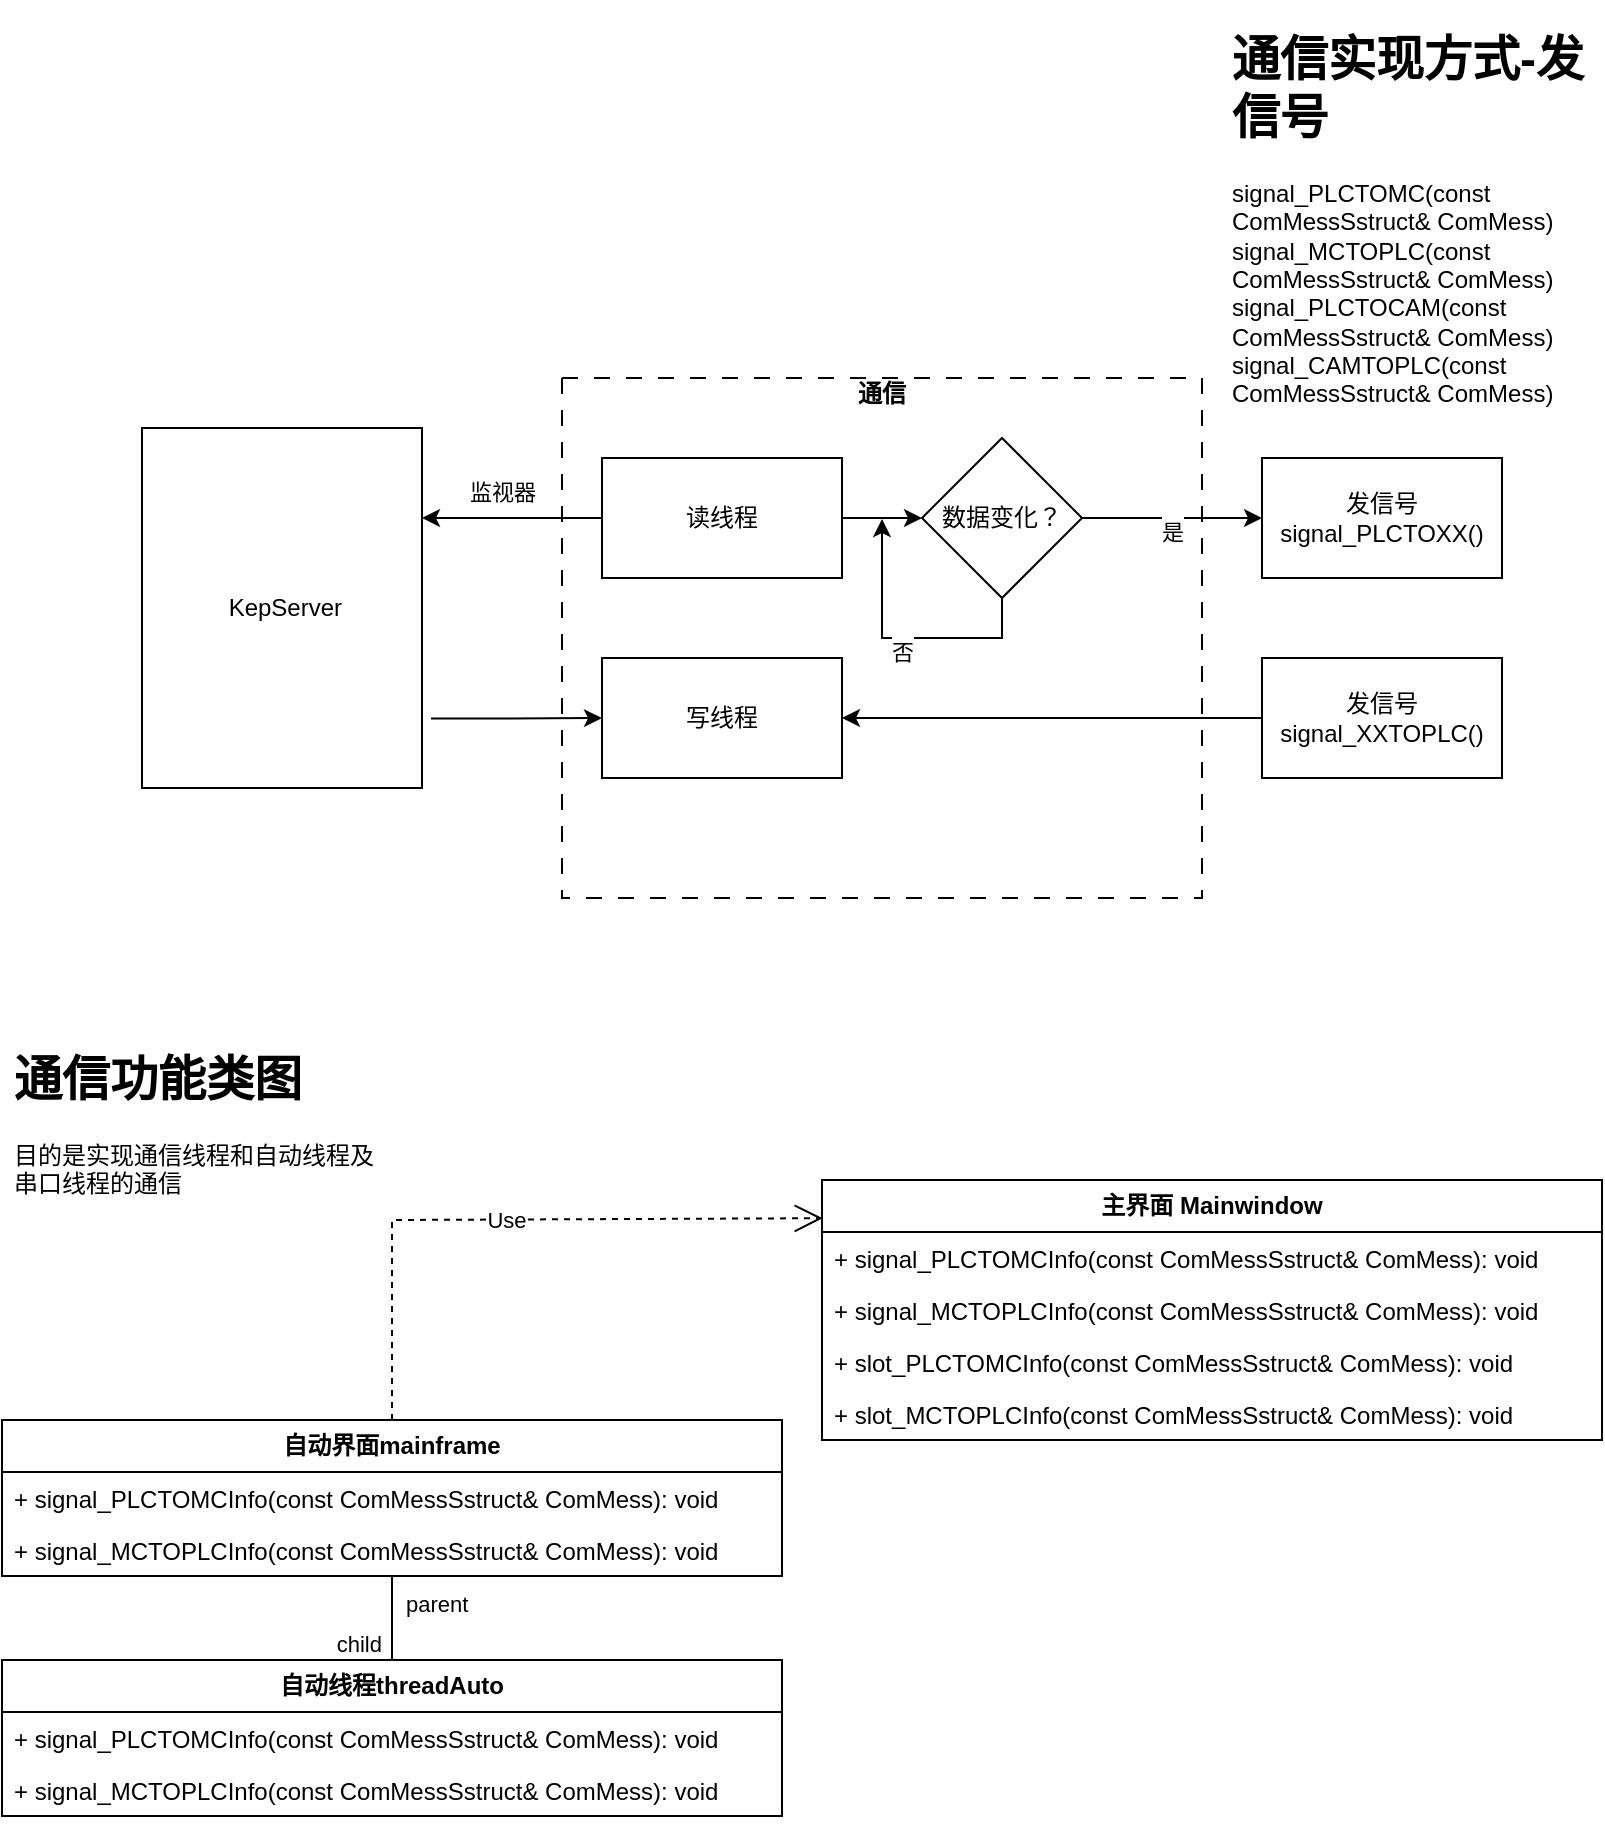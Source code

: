 <mxfile version="21.3.3" type="github">
  <diagram id="C5RBs43oDa-KdzZeNtuy" name="Page-1">
    <mxGraphModel dx="1185" dy="610" grid="1" gridSize="10" guides="1" tooltips="1" connect="1" arrows="1" fold="1" page="1" pageScale="1" pageWidth="827" pageHeight="1169" math="0" shadow="0">
      <root>
        <mxCell id="WIyWlLk6GJQsqaUBKTNV-0" />
        <mxCell id="WIyWlLk6GJQsqaUBKTNV-1" parent="WIyWlLk6GJQsqaUBKTNV-0" />
        <mxCell id="Spr3aAGcyYihUhXn4Ipr-10" style="edgeStyle=orthogonalEdgeStyle;rounded=0;orthogonalLoop=1;jettySize=auto;html=1;entryX=0;entryY=0.5;entryDx=0;entryDy=0;exitX=1.032;exitY=0.807;exitDx=0;exitDy=0;exitPerimeter=0;" edge="1" parent="WIyWlLk6GJQsqaUBKTNV-1" source="Spr3aAGcyYihUhXn4Ipr-4" target="Spr3aAGcyYihUhXn4Ipr-8">
          <mxGeometry relative="1" as="geometry" />
        </mxCell>
        <mxCell id="Spr3aAGcyYihUhXn4Ipr-4" value="&lt;span style=&quot;white-space: pre;&quot;&gt;	&lt;/span&gt;KepServer" style="rounded=0;whiteSpace=wrap;html=1;points=[[0,0,0,0,0],[0,0.25,0,0,0],[0,0.5,0,0,0],[0,0.75,0,0,0],[0,1,0,0,0],[0.25,0,0,0,0],[0.25,1,0,0,0],[0.5,0,0,0,0],[0.5,1,0,0,0],[0.75,0,0,0,0],[0.75,1,0,0,0],[1,0,0,0,0],[1,0.25,0,0,0],[1,0.5,0,0,0],[1,0.75,0,0,0],[1,1,0,0,0]];" vertex="1" parent="WIyWlLk6GJQsqaUBKTNV-1">
          <mxGeometry x="84" y="214" width="140" height="180" as="geometry" />
        </mxCell>
        <mxCell id="Spr3aAGcyYihUhXn4Ipr-6" value="&#xa;通信" style="swimlane;startSize=0;dashed=1;dashPattern=8 8;" vertex="1" parent="WIyWlLk6GJQsqaUBKTNV-1">
          <mxGeometry x="294" y="189" width="320" height="260" as="geometry">
            <mxRectangle x="300" y="530" width="60" height="40" as="alternateBounds" />
          </mxGeometry>
        </mxCell>
        <mxCell id="Spr3aAGcyYihUhXn4Ipr-13" value="" style="edgeStyle=orthogonalEdgeStyle;rounded=0;orthogonalLoop=1;jettySize=auto;html=1;" edge="1" parent="Spr3aAGcyYihUhXn4Ipr-6" source="Spr3aAGcyYihUhXn4Ipr-7" target="Spr3aAGcyYihUhXn4Ipr-12">
          <mxGeometry relative="1" as="geometry" />
        </mxCell>
        <mxCell id="Spr3aAGcyYihUhXn4Ipr-7" value="读线程" style="rounded=0;whiteSpace=wrap;html=1;" vertex="1" parent="Spr3aAGcyYihUhXn4Ipr-6">
          <mxGeometry x="20" y="40" width="120" height="60" as="geometry" />
        </mxCell>
        <mxCell id="Spr3aAGcyYihUhXn4Ipr-8" value="写线程" style="rounded=0;whiteSpace=wrap;html=1;" vertex="1" parent="Spr3aAGcyYihUhXn4Ipr-6">
          <mxGeometry x="20" y="140" width="120" height="60" as="geometry" />
        </mxCell>
        <mxCell id="Spr3aAGcyYihUhXn4Ipr-18" value="&lt;br&gt;否" style="edgeStyle=orthogonalEdgeStyle;rounded=0;orthogonalLoop=1;jettySize=auto;html=1;exitX=0.5;exitY=1;exitDx=0;exitDy=0;" edge="1" parent="Spr3aAGcyYihUhXn4Ipr-6" source="Spr3aAGcyYihUhXn4Ipr-12">
          <mxGeometry relative="1" as="geometry">
            <mxPoint x="160" y="70" as="targetPoint" />
          </mxGeometry>
        </mxCell>
        <mxCell id="Spr3aAGcyYihUhXn4Ipr-12" value="数据变化？" style="rhombus;whiteSpace=wrap;html=1;rounded=0;" vertex="1" parent="Spr3aAGcyYihUhXn4Ipr-6">
          <mxGeometry x="180" y="30" width="80" height="80" as="geometry" />
        </mxCell>
        <mxCell id="Spr3aAGcyYihUhXn4Ipr-9" value="&lt;br&gt;监视器" style="edgeStyle=orthogonalEdgeStyle;rounded=0;orthogonalLoop=1;jettySize=auto;html=1;entryX=1;entryY=0.25;entryDx=0;entryDy=0;entryPerimeter=0;" edge="1" parent="WIyWlLk6GJQsqaUBKTNV-1" source="Spr3aAGcyYihUhXn4Ipr-7" target="Spr3aAGcyYihUhXn4Ipr-4">
          <mxGeometry x="0.111" y="-20" relative="1" as="geometry">
            <mxPoint as="offset" />
          </mxGeometry>
        </mxCell>
        <mxCell id="Spr3aAGcyYihUhXn4Ipr-16" value="发信号signal_PLCTOXX()" style="whiteSpace=wrap;html=1;rounded=0;" vertex="1" parent="WIyWlLk6GJQsqaUBKTNV-1">
          <mxGeometry x="644" y="229" width="120" height="60" as="geometry" />
        </mxCell>
        <mxCell id="Spr3aAGcyYihUhXn4Ipr-19" value="&lt;br&gt;是" style="edgeStyle=orthogonalEdgeStyle;rounded=0;orthogonalLoop=1;jettySize=auto;html=1;entryX=0;entryY=0.5;entryDx=0;entryDy=0;" edge="1" parent="WIyWlLk6GJQsqaUBKTNV-1" source="Spr3aAGcyYihUhXn4Ipr-12" target="Spr3aAGcyYihUhXn4Ipr-16">
          <mxGeometry relative="1" as="geometry">
            <mxPoint x="654" y="259" as="targetPoint" />
          </mxGeometry>
        </mxCell>
        <mxCell id="Spr3aAGcyYihUhXn4Ipr-21" style="edgeStyle=orthogonalEdgeStyle;rounded=0;orthogonalLoop=1;jettySize=auto;html=1;entryX=1;entryY=0.5;entryDx=0;entryDy=0;" edge="1" parent="WIyWlLk6GJQsqaUBKTNV-1" source="Spr3aAGcyYihUhXn4Ipr-20" target="Spr3aAGcyYihUhXn4Ipr-8">
          <mxGeometry relative="1" as="geometry" />
        </mxCell>
        <mxCell id="Spr3aAGcyYihUhXn4Ipr-20" value="发信号signal_XXTOPLC()" style="rounded=0;whiteSpace=wrap;html=1;" vertex="1" parent="WIyWlLk6GJQsqaUBKTNV-1">
          <mxGeometry x="644" y="329" width="120" height="60" as="geometry" />
        </mxCell>
        <mxCell id="Spr3aAGcyYihUhXn4Ipr-22" value="&lt;h1&gt;通信实现方式-发信号&lt;/h1&gt;&lt;div&gt;signal_PLCTOMC(const ComMessSstruct&amp;amp; ComMess)&lt;/div&gt;&lt;div&gt;signal_MCTOPLC(const ComMessSstruct&amp;amp; ComMess)&lt;/div&gt;&lt;div&gt;&lt;div style=&quot;border-color: var(--border-color);&quot;&gt;signal_PLCTOCAM(const ComMessSstruct&amp;amp; ComMess)&lt;/div&gt;&lt;div style=&quot;border-color: var(--border-color);&quot;&gt;signal_CAMTOPLC(const ComMessSstruct&amp;amp; ComMess)&lt;/div&gt;&lt;/div&gt;" style="text;html=1;strokeColor=none;fillColor=none;spacing=5;spacingTop=-20;whiteSpace=wrap;overflow=hidden;rounded=0;" vertex="1" parent="WIyWlLk6GJQsqaUBKTNV-1">
          <mxGeometry x="624" y="10" width="190" height="204" as="geometry" />
        </mxCell>
        <mxCell id="Spr3aAGcyYihUhXn4Ipr-23" value="&lt;b&gt;主界面 Mainwindow&lt;/b&gt;" style="swimlane;fontStyle=0;childLayout=stackLayout;horizontal=1;startSize=26;fillColor=none;horizontalStack=0;resizeParent=1;resizeParentMax=0;resizeLast=0;collapsible=1;marginBottom=0;whiteSpace=wrap;html=1;" vertex="1" parent="WIyWlLk6GJQsqaUBKTNV-1">
          <mxGeometry x="424" y="590" width="390" height="130" as="geometry" />
        </mxCell>
        <mxCell id="Spr3aAGcyYihUhXn4Ipr-24" value="+ signal_PLCTOMCInfo(const ComMessSstruct&amp;amp; ComMess): void" style="text;strokeColor=none;fillColor=none;align=left;verticalAlign=top;spacingLeft=4;spacingRight=4;overflow=hidden;rotatable=0;points=[[0,0.5],[1,0.5]];portConstraint=eastwest;whiteSpace=wrap;html=1;" vertex="1" parent="Spr3aAGcyYihUhXn4Ipr-23">
          <mxGeometry y="26" width="390" height="26" as="geometry" />
        </mxCell>
        <mxCell id="Spr3aAGcyYihUhXn4Ipr-25" value="+ signal_MCTOPLCInfo(const ComMessSstruct&amp;amp; ComMess): void" style="text;strokeColor=none;fillColor=none;align=left;verticalAlign=top;spacingLeft=4;spacingRight=4;overflow=hidden;rotatable=0;points=[[0,0.5],[1,0.5]];portConstraint=eastwest;whiteSpace=wrap;html=1;" vertex="1" parent="Spr3aAGcyYihUhXn4Ipr-23">
          <mxGeometry y="52" width="390" height="26" as="geometry" />
        </mxCell>
        <mxCell id="Spr3aAGcyYihUhXn4Ipr-30" value="+ slot_PLCTOMCInfo(const ComMessSstruct&amp;amp; ComMess): void" style="text;strokeColor=none;fillColor=none;align=left;verticalAlign=top;spacingLeft=4;spacingRight=4;overflow=hidden;rotatable=0;points=[[0,0.5],[1,0.5]];portConstraint=eastwest;whiteSpace=wrap;html=1;" vertex="1" parent="Spr3aAGcyYihUhXn4Ipr-23">
          <mxGeometry y="78" width="390" height="26" as="geometry" />
        </mxCell>
        <mxCell id="Spr3aAGcyYihUhXn4Ipr-31" value="+ slot_MCTOPLCInfo(const ComMessSstruct&amp;amp; ComMess): void" style="text;strokeColor=none;fillColor=none;align=left;verticalAlign=top;spacingLeft=4;spacingRight=4;overflow=hidden;rotatable=0;points=[[0,0.5],[1,0.5]];portConstraint=eastwest;whiteSpace=wrap;html=1;" vertex="1" parent="Spr3aAGcyYihUhXn4Ipr-23">
          <mxGeometry y="104" width="390" height="26" as="geometry" />
        </mxCell>
        <mxCell id="Spr3aAGcyYihUhXn4Ipr-27" value="&lt;b&gt;自动界面mainframe&lt;/b&gt;" style="swimlane;fontStyle=0;childLayout=stackLayout;horizontal=1;startSize=26;fillColor=none;horizontalStack=0;resizeParent=1;resizeParentMax=0;resizeLast=0;collapsible=1;marginBottom=0;whiteSpace=wrap;html=1;" vertex="1" parent="WIyWlLk6GJQsqaUBKTNV-1">
          <mxGeometry x="14" y="710" width="390" height="78" as="geometry" />
        </mxCell>
        <mxCell id="Spr3aAGcyYihUhXn4Ipr-28" value="+ signal_PLCTOMCInfo(const ComMessSstruct&amp;amp; ComMess): void" style="text;strokeColor=none;fillColor=none;align=left;verticalAlign=top;spacingLeft=4;spacingRight=4;overflow=hidden;rotatable=0;points=[[0,0.5],[1,0.5]];portConstraint=eastwest;whiteSpace=wrap;html=1;" vertex="1" parent="Spr3aAGcyYihUhXn4Ipr-27">
          <mxGeometry y="26" width="390" height="26" as="geometry" />
        </mxCell>
        <mxCell id="Spr3aAGcyYihUhXn4Ipr-29" value="+ signal_MCTOPLCInfo(const ComMessSstruct&amp;amp; ComMess): void" style="text;strokeColor=none;fillColor=none;align=left;verticalAlign=top;spacingLeft=4;spacingRight=4;overflow=hidden;rotatable=0;points=[[0,0.5],[1,0.5]];portConstraint=eastwest;whiteSpace=wrap;html=1;" vertex="1" parent="Spr3aAGcyYihUhXn4Ipr-27">
          <mxGeometry y="52" width="390" height="26" as="geometry" />
        </mxCell>
        <mxCell id="Spr3aAGcyYihUhXn4Ipr-33" value="Use" style="endArrow=open;endSize=12;dashed=1;html=1;rounded=0;entryX=0.001;entryY=0.147;entryDx=0;entryDy=0;entryPerimeter=0;" edge="1" parent="WIyWlLk6GJQsqaUBKTNV-1" source="Spr3aAGcyYihUhXn4Ipr-27" target="Spr3aAGcyYihUhXn4Ipr-23">
          <mxGeometry width="160" relative="1" as="geometry">
            <mxPoint x="502" y="786" as="sourcePoint" />
            <mxPoint x="404" y="570" as="targetPoint" />
            <Array as="points">
              <mxPoint x="209" y="610" />
            </Array>
          </mxGeometry>
        </mxCell>
        <mxCell id="Spr3aAGcyYihUhXn4Ipr-34" value="&lt;b&gt;自动线程threadAuto&lt;/b&gt;" style="swimlane;fontStyle=0;childLayout=stackLayout;horizontal=1;startSize=26;fillColor=none;horizontalStack=0;resizeParent=1;resizeParentMax=0;resizeLast=0;collapsible=1;marginBottom=0;whiteSpace=wrap;html=1;" vertex="1" parent="WIyWlLk6GJQsqaUBKTNV-1">
          <mxGeometry x="14" y="830" width="390" height="78" as="geometry" />
        </mxCell>
        <mxCell id="Spr3aAGcyYihUhXn4Ipr-35" value="+ signal_PLCTOMCInfo(const ComMessSstruct&amp;amp; ComMess): void" style="text;strokeColor=none;fillColor=none;align=left;verticalAlign=top;spacingLeft=4;spacingRight=4;overflow=hidden;rotatable=0;points=[[0,0.5],[1,0.5]];portConstraint=eastwest;whiteSpace=wrap;html=1;" vertex="1" parent="Spr3aAGcyYihUhXn4Ipr-34">
          <mxGeometry y="26" width="390" height="26" as="geometry" />
        </mxCell>
        <mxCell id="Spr3aAGcyYihUhXn4Ipr-36" value="+ signal_MCTOPLCInfo(const ComMessSstruct&amp;amp; ComMess): void" style="text;strokeColor=none;fillColor=none;align=left;verticalAlign=top;spacingLeft=4;spacingRight=4;overflow=hidden;rotatable=0;points=[[0,0.5],[1,0.5]];portConstraint=eastwest;whiteSpace=wrap;html=1;" vertex="1" parent="Spr3aAGcyYihUhXn4Ipr-34">
          <mxGeometry y="52" width="390" height="26" as="geometry" />
        </mxCell>
        <mxCell id="Spr3aAGcyYihUhXn4Ipr-37" value="" style="endArrow=none;html=1;edgeStyle=orthogonalEdgeStyle;rounded=0;" edge="1" parent="WIyWlLk6GJQsqaUBKTNV-1" source="Spr3aAGcyYihUhXn4Ipr-27" target="Spr3aAGcyYihUhXn4Ipr-34">
          <mxGeometry relative="1" as="geometry">
            <mxPoint x="294" y="700" as="sourcePoint" />
            <mxPoint x="454" y="700" as="targetPoint" />
          </mxGeometry>
        </mxCell>
        <mxCell id="Spr3aAGcyYihUhXn4Ipr-38" value="parent" style="edgeLabel;resizable=0;html=1;align=left;verticalAlign=bottom;" connectable="0" vertex="1" parent="Spr3aAGcyYihUhXn4Ipr-37">
          <mxGeometry x="-1" relative="1" as="geometry">
            <mxPoint x="5" y="22" as="offset" />
          </mxGeometry>
        </mxCell>
        <mxCell id="Spr3aAGcyYihUhXn4Ipr-39" value="child" style="edgeLabel;resizable=0;html=1;align=right;verticalAlign=bottom;" connectable="0" vertex="1" parent="Spr3aAGcyYihUhXn4Ipr-37">
          <mxGeometry x="1" relative="1" as="geometry">
            <mxPoint x="-5" as="offset" />
          </mxGeometry>
        </mxCell>
        <mxCell id="Spr3aAGcyYihUhXn4Ipr-40" value="&lt;h1&gt;通信功能类图&lt;/h1&gt;&lt;div&gt;目的是实现通信线程和自动线程及串口线程的通信&lt;/div&gt;" style="text;html=1;strokeColor=none;fillColor=none;spacing=5;spacingTop=-20;whiteSpace=wrap;overflow=hidden;rounded=0;" vertex="1" parent="WIyWlLk6GJQsqaUBKTNV-1">
          <mxGeometry x="15" y="520" width="190" height="120" as="geometry" />
        </mxCell>
      </root>
    </mxGraphModel>
  </diagram>
</mxfile>

